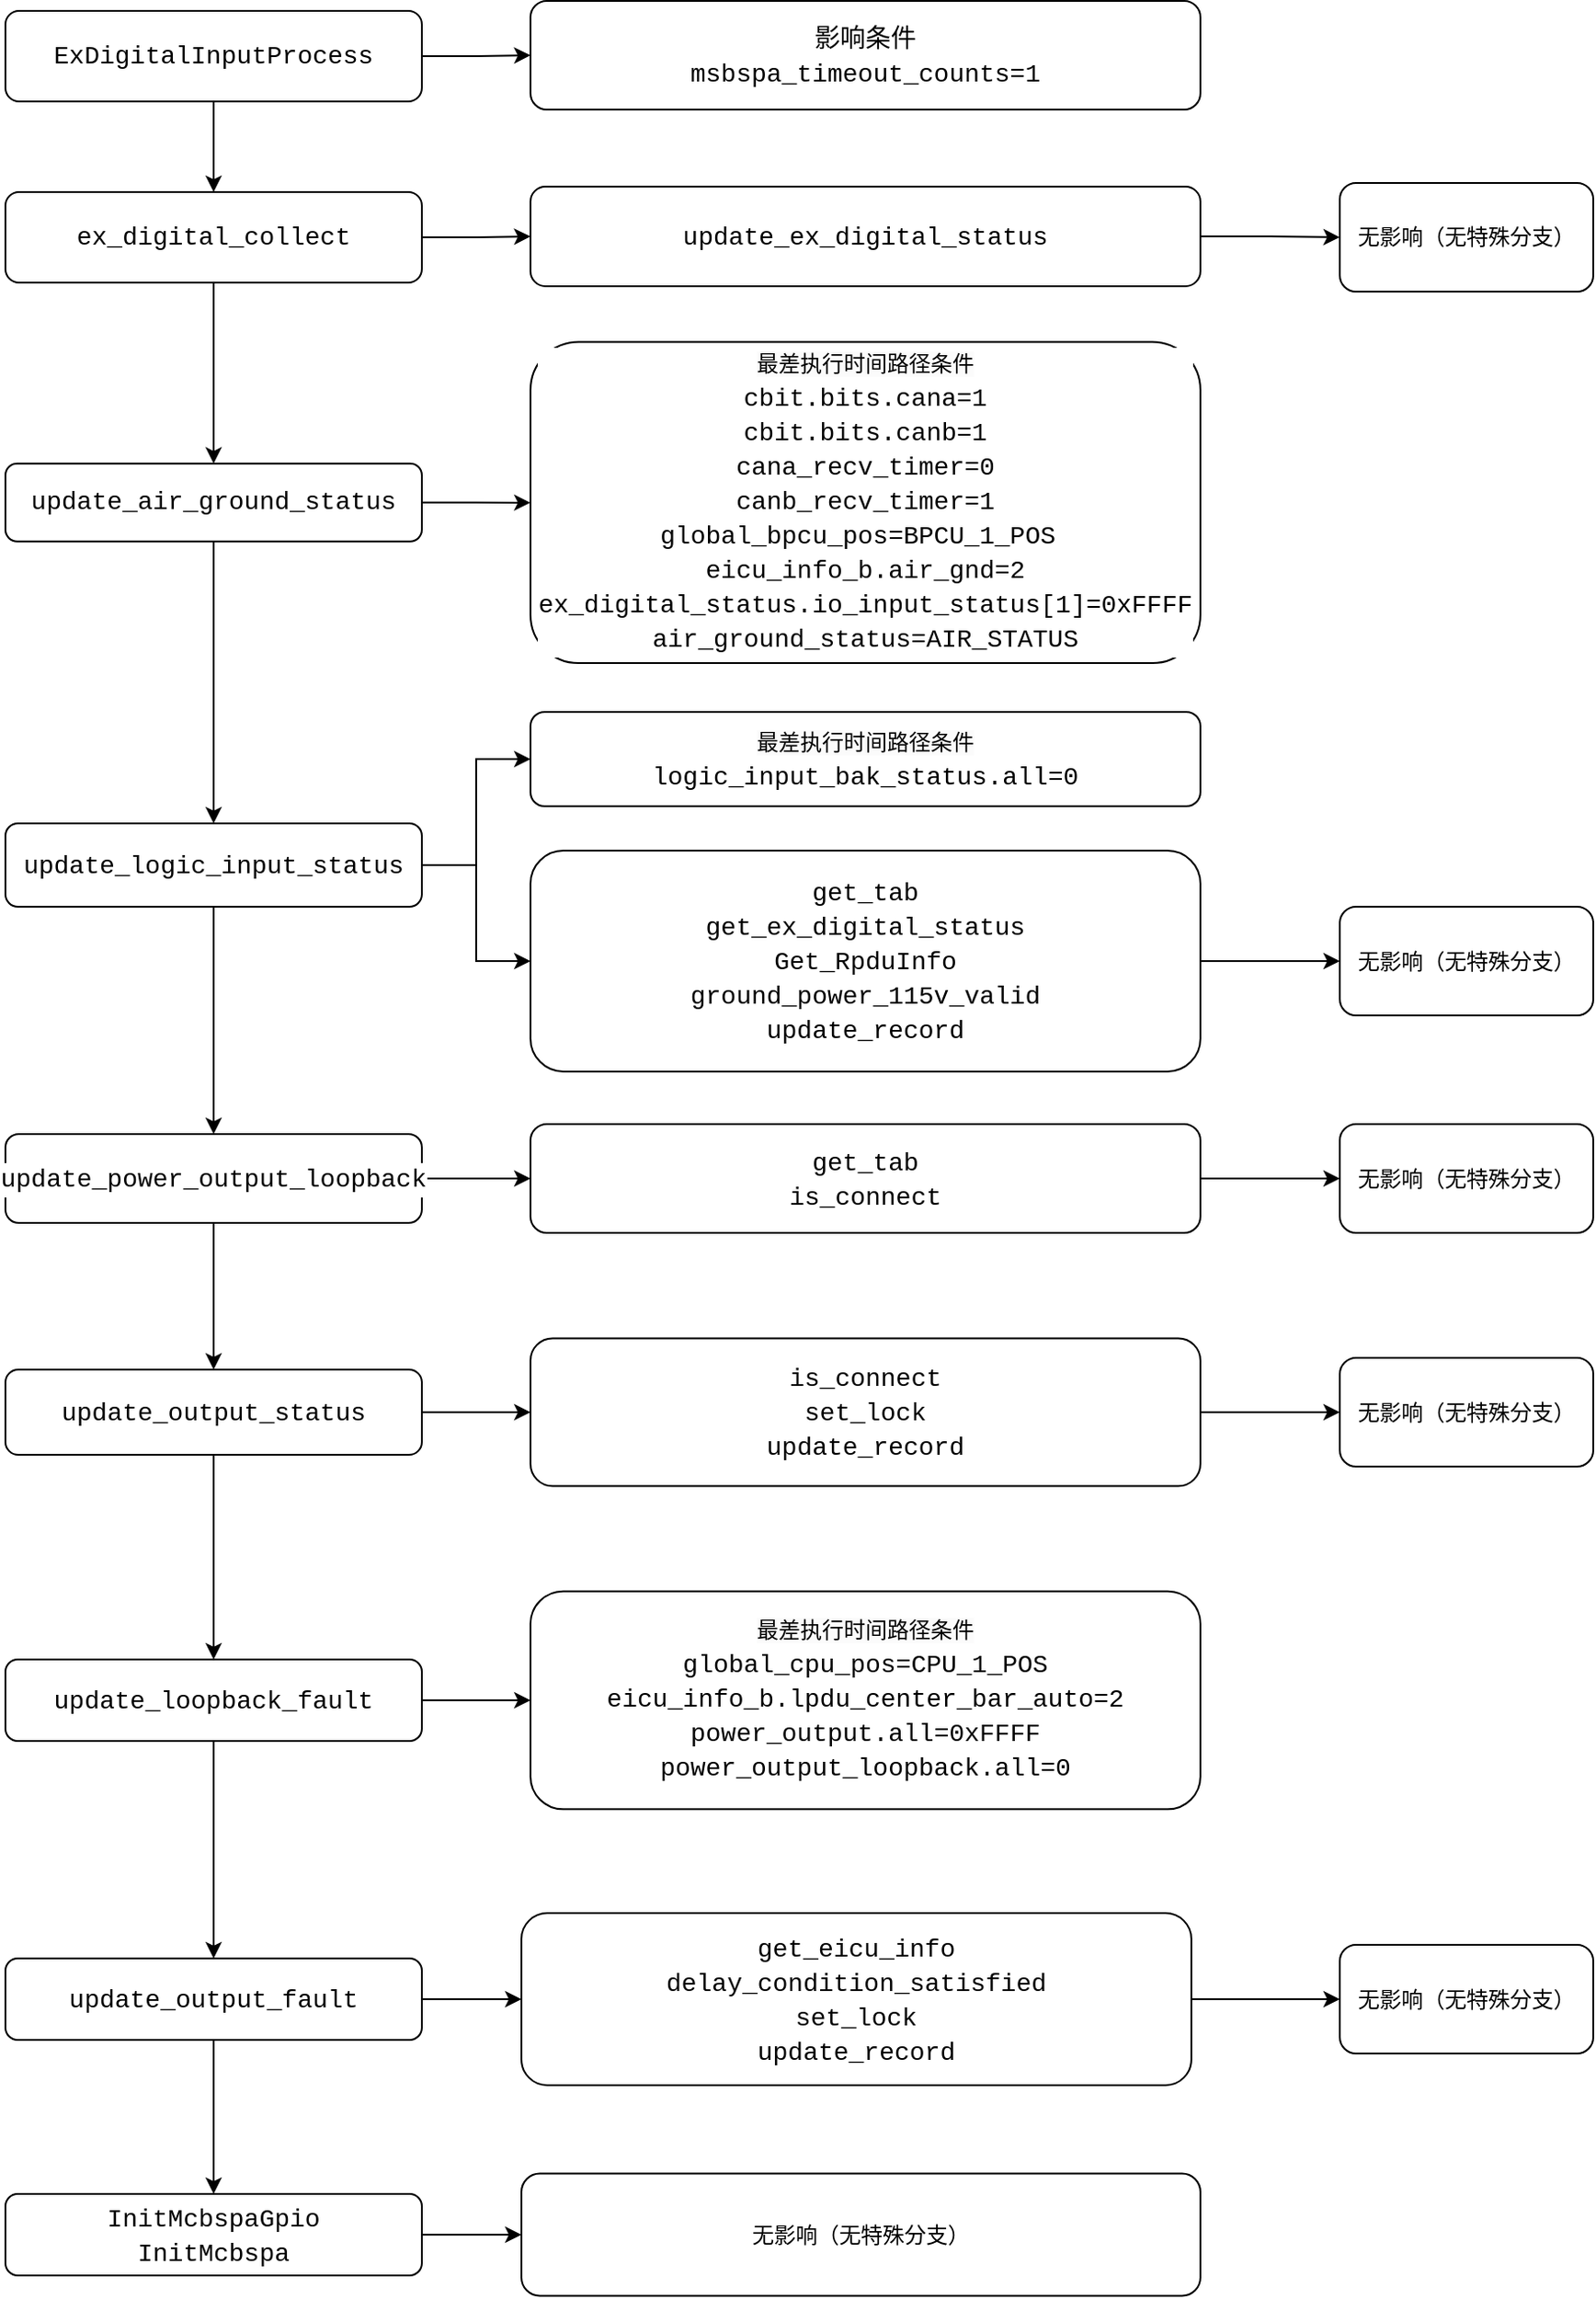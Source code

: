 <mxfile version="24.7.17">
  <diagram name="第 1 页" id="_pvCDaWZoxReVYvZeunP">
    <mxGraphModel dx="1489" dy="819" grid="1" gridSize="10" guides="1" tooltips="1" connect="1" arrows="1" fold="1" page="1" pageScale="1" pageWidth="827" pageHeight="1169" math="0" shadow="0">
      <root>
        <mxCell id="0" />
        <mxCell id="1" parent="0" />
        <mxCell id="ax4Df50NeEjeW72cWsPZ-9" style="edgeStyle=orthogonalEdgeStyle;rounded=0;orthogonalLoop=1;jettySize=auto;html=1;exitX=1;exitY=0.5;exitDx=0;exitDy=0;entryX=0;entryY=0.5;entryDx=0;entryDy=0;fontColor=default;" parent="1" source="-6CV_cl3STBcPkpSoOHj-21" target="ax4Df50NeEjeW72cWsPZ-8" edge="1">
          <mxGeometry relative="1" as="geometry" />
        </mxCell>
        <mxCell id="ax4Df50NeEjeW72cWsPZ-12" value="" style="edgeStyle=orthogonalEdgeStyle;rounded=0;orthogonalLoop=1;jettySize=auto;html=1;fontColor=default;entryX=0.5;entryY=0;entryDx=0;entryDy=0;" parent="1" source="-6CV_cl3STBcPkpSoOHj-21" target="-6CV_cl3STBcPkpSoOHj-41" edge="1">
          <mxGeometry relative="1" as="geometry">
            <mxPoint x="205" y="156" as="targetPoint" />
          </mxGeometry>
        </mxCell>
        <mxCell id="-6CV_cl3STBcPkpSoOHj-21" value="&lt;div style=&quot;background-color: rgb(255, 255, 255); font-family: Consolas, &amp;quot;Courier New&amp;quot;, monospace; font-size: 14px; line-height: 19px; white-space: pre;&quot;&gt;&lt;div style=&quot;line-height: 19px;&quot;&gt;&lt;div style=&quot;line-height: 19px;&quot;&gt;&lt;span style=&quot;&quot;&gt;ExDigitalInputProcess&lt;/span&gt;&lt;span class=&quot;fluent-read-loading&quot;&gt;&lt;/span&gt;&lt;/div&gt;&lt;/div&gt;&lt;/div&gt;" style="rounded=1;whiteSpace=wrap;html=1;fontColor=default;strokeColor=default;" parent="1" vertex="1">
          <mxGeometry x="90" y="70" width="230" height="50" as="geometry" />
        </mxCell>
        <mxCell id="ax4Df50NeEjeW72cWsPZ-3" value="" style="edgeStyle=orthogonalEdgeStyle;rounded=0;orthogonalLoop=1;jettySize=auto;html=1;fontColor=default;" parent="1" source="-6CV_cl3STBcPkpSoOHj-41" target="-6CV_cl3STBcPkpSoOHj-43" edge="1">
          <mxGeometry relative="1" as="geometry" />
        </mxCell>
        <mxCell id="ax4Df50NeEjeW72cWsPZ-21" value="" style="edgeStyle=orthogonalEdgeStyle;rounded=0;orthogonalLoop=1;jettySize=auto;html=1;fontColor=default;" parent="1" source="-6CV_cl3STBcPkpSoOHj-41" target="ax4Df50NeEjeW72cWsPZ-20" edge="1">
          <mxGeometry relative="1" as="geometry" />
        </mxCell>
        <mxCell id="-6CV_cl3STBcPkpSoOHj-41" value="&lt;div style=&quot;background-color: rgb(255, 255, 255); font-family: Consolas, &amp;quot;Courier New&amp;quot;, monospace; font-size: 14px; line-height: 19px; white-space: pre;&quot;&gt;&lt;div style=&quot;line-height: 19px;&quot;&gt;&lt;div style=&quot;line-height: 19px;&quot;&gt;&lt;div style=&quot;line-height: 19px;&quot;&gt;&lt;span style=&quot;&quot;&gt;ex_digital_collect&lt;/span&gt;&lt;/div&gt;&lt;/div&gt;&lt;/div&gt;&lt;/div&gt;" style="rounded=1;whiteSpace=wrap;html=1;fontColor=default;strokeColor=default;" parent="1" vertex="1">
          <mxGeometry x="90" y="170" width="230" height="50" as="geometry" />
        </mxCell>
        <mxCell id="ax4Df50NeEjeW72cWsPZ-5" value="" style="edgeStyle=orthogonalEdgeStyle;rounded=0;orthogonalLoop=1;jettySize=auto;html=1;fontColor=default;" parent="1" source="-6CV_cl3STBcPkpSoOHj-42" target="-6CV_cl3STBcPkpSoOHj-44" edge="1">
          <mxGeometry relative="1" as="geometry" />
        </mxCell>
        <mxCell id="ax4Df50NeEjeW72cWsPZ-32" style="edgeStyle=orthogonalEdgeStyle;rounded=0;orthogonalLoop=1;jettySize=auto;html=1;exitX=1;exitY=0.5;exitDx=0;exitDy=0;entryX=0;entryY=0.5;entryDx=0;entryDy=0;fontColor=default;" parent="1" source="-6CV_cl3STBcPkpSoOHj-42" target="ax4Df50NeEjeW72cWsPZ-26" edge="1">
          <mxGeometry relative="1" as="geometry" />
        </mxCell>
        <mxCell id="ax4Df50NeEjeW72cWsPZ-33" style="edgeStyle=orthogonalEdgeStyle;rounded=0;orthogonalLoop=1;jettySize=auto;html=1;entryX=0;entryY=0.5;entryDx=0;entryDy=0;fontColor=default;" parent="1" source="-6CV_cl3STBcPkpSoOHj-42" target="ax4Df50NeEjeW72cWsPZ-28" edge="1">
          <mxGeometry relative="1" as="geometry" />
        </mxCell>
        <mxCell id="-6CV_cl3STBcPkpSoOHj-42" value="&lt;div style=&quot;background-color: rgb(255, 255, 255); font-family: Consolas, &amp;quot;Courier New&amp;quot;, monospace; font-weight: normal; font-size: 14px; line-height: 19px; white-space: pre;&quot;&gt;&lt;div&gt;&lt;span style=&quot;&quot;&gt;update_logic_input_status&lt;/span&gt;&lt;/div&gt;&lt;/div&gt;" style="rounded=1;whiteSpace=wrap;html=1;fontColor=default;strokeColor=default;" parent="1" vertex="1">
          <mxGeometry x="90" y="518.5" width="230" height="46" as="geometry" />
        </mxCell>
        <mxCell id="ax4Df50NeEjeW72cWsPZ-4" value="" style="edgeStyle=orthogonalEdgeStyle;rounded=0;orthogonalLoop=1;jettySize=auto;html=1;fontColor=default;" parent="1" source="-6CV_cl3STBcPkpSoOHj-43" target="-6CV_cl3STBcPkpSoOHj-42" edge="1">
          <mxGeometry relative="1" as="geometry" />
        </mxCell>
        <mxCell id="ax4Df50NeEjeW72cWsPZ-25" value="" style="edgeStyle=orthogonalEdgeStyle;rounded=0;orthogonalLoop=1;jettySize=auto;html=1;fontColor=default;" parent="1" source="-6CV_cl3STBcPkpSoOHj-43" target="ax4Df50NeEjeW72cWsPZ-24" edge="1">
          <mxGeometry relative="1" as="geometry" />
        </mxCell>
        <mxCell id="-6CV_cl3STBcPkpSoOHj-43" value="&lt;div style=&quot;background-color: rgb(255, 255, 255); font-family: Consolas, &amp;quot;Courier New&amp;quot;, monospace; font-weight: normal; font-size: 14px; line-height: 19px; white-space: pre;&quot;&gt;&lt;div&gt;&lt;span style=&quot;&quot;&gt;update_air_ground_status&lt;/span&gt;&lt;/div&gt;&lt;/div&gt;" style="rounded=1;whiteSpace=wrap;html=1;fontColor=default;strokeColor=default;" parent="1" vertex="1">
          <mxGeometry x="90" y="319.88" width="230" height="43" as="geometry" />
        </mxCell>
        <mxCell id="ax4Df50NeEjeW72cWsPZ-6" value="" style="edgeStyle=orthogonalEdgeStyle;rounded=0;orthogonalLoop=1;jettySize=auto;html=1;fontColor=default;" parent="1" source="-6CV_cl3STBcPkpSoOHj-44" target="-6CV_cl3STBcPkpSoOHj-46" edge="1">
          <mxGeometry relative="1" as="geometry" />
        </mxCell>
        <mxCell id="ax4Df50NeEjeW72cWsPZ-37" value="" style="edgeStyle=orthogonalEdgeStyle;rounded=0;orthogonalLoop=1;jettySize=auto;html=1;fontColor=default;" parent="1" source="-6CV_cl3STBcPkpSoOHj-44" target="ax4Df50NeEjeW72cWsPZ-36" edge="1">
          <mxGeometry relative="1" as="geometry" />
        </mxCell>
        <mxCell id="-6CV_cl3STBcPkpSoOHj-44" value="&lt;div style=&quot;background-color: rgb(255, 255, 255); font-family: Consolas, &amp;quot;Courier New&amp;quot;, monospace; font-weight: normal; font-size: 14px; line-height: 19px; white-space: pre;&quot;&gt;&lt;div&gt;&lt;span style=&quot;&quot;&gt;update_power_output_loopback&lt;/span&gt;&lt;/div&gt;&lt;/div&gt;" style="rounded=1;whiteSpace=wrap;html=1;fontColor=default;strokeColor=default;" parent="1" vertex="1">
          <mxGeometry x="90" y="690" width="230" height="49" as="geometry" />
        </mxCell>
        <mxCell id="ax4Df50NeEjeW72cWsPZ-7" value="" style="edgeStyle=orthogonalEdgeStyle;rounded=0;orthogonalLoop=1;jettySize=auto;html=1;fontColor=default;" parent="1" source="-6CV_cl3STBcPkpSoOHj-46" target="-6CV_cl3STBcPkpSoOHj-47" edge="1">
          <mxGeometry relative="1" as="geometry" />
        </mxCell>
        <mxCell id="ax4Df50NeEjeW72cWsPZ-42" value="" style="edgeStyle=orthogonalEdgeStyle;rounded=0;orthogonalLoop=1;jettySize=auto;html=1;fontColor=default;" parent="1" source="-6CV_cl3STBcPkpSoOHj-46" target="ax4Df50NeEjeW72cWsPZ-41" edge="1">
          <mxGeometry relative="1" as="geometry" />
        </mxCell>
        <mxCell id="-6CV_cl3STBcPkpSoOHj-46" value="&lt;div style=&quot;background-color: rgb(255, 255, 255); font-family: Consolas, &amp;quot;Courier New&amp;quot;, monospace; font-size: 14px; line-height: 19px; white-space: pre;&quot;&gt;&lt;span style=&quot;&quot;&gt;update_output_status&lt;/span&gt;&lt;span class=&quot;fluent-read-loading&quot;&gt;&lt;/span&gt;&lt;/div&gt;" style="rounded=1;whiteSpace=wrap;html=1;fontColor=default;strokeColor=default;" parent="1" vertex="1">
          <mxGeometry x="90" y="820" width="230" height="47" as="geometry" />
        </mxCell>
        <mxCell id="ax4Df50NeEjeW72cWsPZ-47" style="edgeStyle=orthogonalEdgeStyle;rounded=0;orthogonalLoop=1;jettySize=auto;html=1;entryX=0.5;entryY=0;entryDx=0;entryDy=0;fontColor=default;" parent="1" source="-6CV_cl3STBcPkpSoOHj-47" target="ax4Df50NeEjeW72cWsPZ-10" edge="1">
          <mxGeometry relative="1" as="geometry" />
        </mxCell>
        <mxCell id="ax4Df50NeEjeW72cWsPZ-48" value="" style="edgeStyle=orthogonalEdgeStyle;rounded=0;orthogonalLoop=1;jettySize=auto;html=1;fontColor=default;" parent="1" source="-6CV_cl3STBcPkpSoOHj-47" target="ax4Df50NeEjeW72cWsPZ-43" edge="1">
          <mxGeometry relative="1" as="geometry" />
        </mxCell>
        <mxCell id="-6CV_cl3STBcPkpSoOHj-47" value="&lt;div style=&quot;background-color: rgb(255, 255, 255); font-family: Consolas, &amp;quot;Courier New&amp;quot;, monospace; font-size: 14px; line-height: 19px; white-space: pre; -webkit-line-clamp: unset; max-height: unset;&quot;&gt;update_loopback_fault&lt;/div&gt;" style="rounded=1;whiteSpace=wrap;html=1;fontColor=default;strokeColor=default;" parent="1" vertex="1">
          <mxGeometry x="90" y="980" width="230" height="45" as="geometry" />
        </mxCell>
        <mxCell id="ax4Df50NeEjeW72cWsPZ-8" value="&lt;div style=&quot;background-color: rgb(255, 255, 255); font-family: Consolas, &amp;quot;Courier New&amp;quot;, monospace; font-size: 14px; line-height: 19px; white-space: pre;&quot;&gt;&lt;span style=&quot;&quot;&gt;影响条件&lt;/span&gt;&lt;/div&gt;&lt;div style=&quot;background-color: rgb(255, 255, 255); font-family: Consolas, &amp;quot;Courier New&amp;quot;, monospace; font-size: 14px; line-height: 19px; white-space: pre;&quot;&gt;&lt;span style=&quot;&quot;&gt;msbspa_timeout_counts=1&lt;/span&gt;&lt;/div&gt;" style="rounded=1;whiteSpace=wrap;html=1;fontColor=default;" parent="1" vertex="1">
          <mxGeometry x="380" y="64.5" width="370" height="60" as="geometry" />
        </mxCell>
        <mxCell id="ax4Df50NeEjeW72cWsPZ-18" value="" style="edgeStyle=orthogonalEdgeStyle;rounded=0;orthogonalLoop=1;jettySize=auto;html=1;fontColor=default;" parent="1" source="ax4Df50NeEjeW72cWsPZ-10" target="ax4Df50NeEjeW72cWsPZ-15" edge="1">
          <mxGeometry relative="1" as="geometry" />
        </mxCell>
        <mxCell id="ax4Df50NeEjeW72cWsPZ-52" value="" style="edgeStyle=orthogonalEdgeStyle;rounded=0;orthogonalLoop=1;jettySize=auto;html=1;fontColor=default;" parent="1" source="ax4Df50NeEjeW72cWsPZ-10" target="ax4Df50NeEjeW72cWsPZ-51" edge="1">
          <mxGeometry relative="1" as="geometry" />
        </mxCell>
        <mxCell id="ax4Df50NeEjeW72cWsPZ-10" value="&lt;div style=&quot;background-color: rgb(255, 255, 255); font-family: Consolas, &amp;quot;Courier New&amp;quot;, monospace; font-size: 14px; line-height: 19px; white-space: pre; -webkit-line-clamp: unset; max-height: unset;&quot;&gt;&lt;div style=&quot;line-height: 19px;&quot;&gt;&lt;span style=&quot;&quot;&gt;update_output_fault&lt;/span&gt;&lt;/div&gt;&lt;/div&gt;" style="rounded=1;whiteSpace=wrap;html=1;fontColor=default;strokeColor=default;" parent="1" vertex="1">
          <mxGeometry x="90" y="1145" width="230" height="45" as="geometry" />
        </mxCell>
        <mxCell id="ax4Df50NeEjeW72cWsPZ-46" style="edgeStyle=orthogonalEdgeStyle;rounded=0;orthogonalLoop=1;jettySize=auto;html=1;entryX=0;entryY=0.5;entryDx=0;entryDy=0;fontColor=default;" parent="1" source="ax4Df50NeEjeW72cWsPZ-15" target="ax4Df50NeEjeW72cWsPZ-45" edge="1">
          <mxGeometry relative="1" as="geometry" />
        </mxCell>
        <mxCell id="ax4Df50NeEjeW72cWsPZ-15" value="&lt;div style=&quot;background-color: rgb(255, 255, 255); font-family: Consolas, &amp;quot;Courier New&amp;quot;, monospace; font-size: 14px; line-height: 19px; white-space: pre; -webkit-line-clamp: unset; max-height: unset;&quot;&gt;&lt;div style=&quot;line-height: 19px;&quot;&gt;&lt;div style=&quot;line-height: 19px;&quot;&gt;&lt;span style=&quot;&quot;&gt;InitMcbspaGpio&lt;/span&gt;&lt;/div&gt;&lt;div style=&quot;line-height: 19px;&quot;&gt;&lt;div style=&quot;line-height: 19px;&quot;&gt;&lt;span style=&quot;&quot;&gt;InitMcbspa&lt;/span&gt;&lt;/div&gt;&lt;/div&gt;&lt;/div&gt;&lt;/div&gt;" style="rounded=1;whiteSpace=wrap;html=1;fontColor=default;strokeColor=default;" parent="1" vertex="1">
          <mxGeometry x="90" y="1275" width="230" height="45" as="geometry" />
        </mxCell>
        <mxCell id="ax4Df50NeEjeW72cWsPZ-23" value="" style="edgeStyle=orthogonalEdgeStyle;rounded=0;orthogonalLoop=1;jettySize=auto;html=1;fontColor=default;" parent="1" source="ax4Df50NeEjeW72cWsPZ-20" target="ax4Df50NeEjeW72cWsPZ-22" edge="1">
          <mxGeometry relative="1" as="geometry" />
        </mxCell>
        <mxCell id="ax4Df50NeEjeW72cWsPZ-20" value="&lt;div style=&quot;background-color: rgb(255, 255, 255); font-family: Consolas, &amp;quot;Courier New&amp;quot;, monospace; font-size: 14px; line-height: 19px; white-space: pre;&quot;&gt;&lt;span style=&quot;&quot;&gt;update_ex_digital_status&lt;/span&gt;&lt;/div&gt;" style="rounded=1;whiteSpace=wrap;html=1;fontColor=default;" parent="1" vertex="1">
          <mxGeometry x="380" y="167" width="370" height="55" as="geometry" />
        </mxCell>
        <mxCell id="ax4Df50NeEjeW72cWsPZ-22" value="无影响（无特殊分支）" style="rounded=1;whiteSpace=wrap;html=1;fontColor=default;" parent="1" vertex="1">
          <mxGeometry x="827" y="165" width="140" height="60" as="geometry" />
        </mxCell>
        <mxCell id="ax4Df50NeEjeW72cWsPZ-24" value="&lt;div style=&quot;background-color: rgb(255, 255, 255); font-family: Consolas, &amp;quot;Courier New&amp;quot;, monospace; font-size: 14px; line-height: 19px; white-space: pre;&quot;&gt;&lt;span style=&quot;font-family: Helvetica; font-size: 12px; white-space: normal; background-color: rgb(251, 251, 251);&quot;&gt;最差执行时间路径条件&lt;/span&gt;&lt;span style=&quot;&quot;&gt;&lt;br&gt;&lt;/span&gt;&lt;/div&gt;&lt;div style=&quot;background-color: rgb(255, 255, 255); font-family: Consolas, &amp;quot;Courier New&amp;quot;, monospace; font-size: 14px; line-height: 19px; white-space: pre;&quot;&gt;&lt;div style=&quot;line-height: 19px;&quot;&gt;&lt;span style=&quot;&quot;&gt;cbit&lt;/span&gt;.&lt;span style=&quot;&quot;&gt;bits&lt;/span&gt;.&lt;span style=&quot;&quot;&gt;cana=1&lt;/span&gt;&lt;/div&gt;&lt;div style=&quot;line-height: 19px;&quot;&gt;&lt;div style=&quot;line-height: 19px;&quot;&gt;&lt;span style=&quot;&quot;&gt;cbit&lt;/span&gt;.&lt;span style=&quot;&quot;&gt;bits&lt;/span&gt;.&lt;span style=&quot;&quot;&gt;canb=1&lt;/span&gt;&lt;/div&gt;&lt;/div&gt;&lt;/div&gt;&lt;div style=&quot;background-color: rgb(255, 255, 255); font-family: Consolas, &amp;quot;Courier New&amp;quot;, monospace; font-size: 14px; line-height: 19px; white-space: pre;&quot;&gt;&lt;div style=&quot;line-height: 19px;&quot;&gt;&lt;span style=&quot;&quot;&gt;cana_recv_timer=0&lt;/span&gt;&lt;/div&gt;&lt;div style=&quot;line-height: 19px;&quot;&gt;&lt;div style=&quot;line-height: 19px;&quot;&gt;&lt;span style=&quot;&quot;&gt;canb_recv_timer=1&lt;/span&gt;&lt;/div&gt;&lt;/div&gt;&lt;/div&gt;&lt;div style=&quot;background-color: rgb(255, 255, 255); font-family: Consolas, &amp;quot;Courier New&amp;quot;, monospace; font-size: 14px; line-height: 19px; white-space: pre;&quot;&gt;&lt;span style=&quot;&quot;&gt;global_bpcu_pos=&lt;/span&gt;&lt;span style=&quot;&quot;&gt;BPCU_1_POS&lt;/span&gt; &lt;/div&gt;&lt;div style=&quot;background-color: rgb(255, 255, 255); font-family: Consolas, &amp;quot;Courier New&amp;quot;, monospace; font-size: 14px; line-height: 19px; white-space: pre;&quot;&gt;&lt;div style=&quot;line-height: 19px;&quot;&gt;&lt;span style=&quot;&quot;&gt;eicu_info_b.&lt;/span&gt;&lt;span style=&quot;&quot;&gt;air_gnd=2&lt;/span&gt;&lt;/div&gt;&lt;div style=&quot;line-height: 19px;&quot;&gt;&lt;div style=&quot;line-height: 19px;&quot;&gt;&lt;span style=&quot;&quot;&gt;ex_digital_status&lt;/span&gt;.&lt;span style=&quot;&quot;&gt;io_input_status&lt;/span&gt;[&lt;span style=&quot;&quot;&gt;1&lt;/span&gt;]=0xFFFF&lt;/div&gt;&lt;div style=&quot;line-height: 19px;&quot;&gt;&lt;div style=&quot;line-height: 19px;&quot;&gt;&lt;span style=&quot;&quot;&gt;air_ground_status=&lt;/span&gt;&lt;span style=&quot;&quot;&gt;AIR_STATUS&lt;/span&gt;&lt;/div&gt;&lt;/div&gt;&lt;/div&gt;&lt;/div&gt;" style="rounded=1;whiteSpace=wrap;html=1;fontColor=default;" parent="1" vertex="1">
          <mxGeometry x="380" y="252.75" width="370" height="177.25" as="geometry" />
        </mxCell>
        <mxCell id="ax4Df50NeEjeW72cWsPZ-26" value="&lt;div style=&quot;background-color: rgb(255, 255, 255); font-family: Consolas, &amp;quot;Courier New&amp;quot;, monospace; font-size: 14px; line-height: 19px; white-space: pre;&quot;&gt;&lt;span style=&quot;font-family: Helvetica; font-size: 12px; white-space: normal; background-color: rgb(251, 251, 251);&quot;&gt;最差执行时间路径条件&lt;/span&gt;&lt;span style=&quot;&quot;&gt;&lt;br&gt;&lt;/span&gt;&lt;/div&gt;&lt;div style=&quot;background-color: rgb(255, 255, 255); font-family: Consolas, &amp;quot;Courier New&amp;quot;, monospace; font-size: 14px; line-height: 19px; white-space: pre;&quot;&gt;&lt;span style=&quot;&quot;&gt;logic_input_bak_status&lt;/span&gt;.&lt;span style=&quot;&quot;&gt;all=0&lt;/span&gt;&lt;/div&gt;" style="rounded=1;whiteSpace=wrap;html=1;fontColor=default;" parent="1" vertex="1">
          <mxGeometry x="380" y="457" width="370" height="52" as="geometry" />
        </mxCell>
        <mxCell id="ax4Df50NeEjeW72cWsPZ-38" value="" style="edgeStyle=orthogonalEdgeStyle;rounded=0;orthogonalLoop=1;jettySize=auto;html=1;fontColor=default;" parent="1" source="ax4Df50NeEjeW72cWsPZ-28" target="ax4Df50NeEjeW72cWsPZ-34" edge="1">
          <mxGeometry relative="1" as="geometry" />
        </mxCell>
        <mxCell id="ax4Df50NeEjeW72cWsPZ-28" value="&lt;div style=&quot;background-color: rgb(255, 255, 255); font-family: Consolas, &amp;quot;Courier New&amp;quot;, monospace; font-weight: normal; font-size: 14px; line-height: 19px; white-space: pre;&quot;&gt;&lt;div&gt;&lt;span style=&quot;&quot;&gt;get_tab&lt;/span&gt;&lt;/div&gt;&lt;/div&gt;&lt;div style=&quot;background-color: rgb(255, 255, 255); font-family: Consolas, &amp;quot;Courier New&amp;quot;, monospace; font-size: 14px; line-height: 19px; white-space: pre;&quot;&gt;&lt;span style=&quot;&quot;&gt;get_ex_digital_status&lt;/span&gt;&lt;/div&gt;&lt;div style=&quot;background-color: rgb(255, 255, 255); font-family: Consolas, &amp;quot;Courier New&amp;quot;, monospace; font-size: 14px; line-height: 19px; white-space: pre;&quot;&gt;&lt;div style=&quot;line-height: 19px;&quot;&gt;&lt;span style=&quot;&quot;&gt;Get_RpduInfo&lt;/span&gt;&lt;/div&gt;&lt;div style=&quot;line-height: 19px;&quot;&gt;&lt;div style=&quot;line-height: 19px;&quot;&gt;&lt;span style=&quot;&quot;&gt;ground_power_115v_valid&lt;/span&gt;&lt;/div&gt;&lt;div style=&quot;line-height: 19px;&quot;&gt;&lt;div style=&quot;line-height: 19px;&quot;&gt;&lt;span style=&quot;&quot;&gt;update_record&lt;/span&gt;&lt;/div&gt;&lt;/div&gt;&lt;/div&gt;&lt;/div&gt;" style="rounded=1;whiteSpace=wrap;html=1;fontColor=default;" parent="1" vertex="1">
          <mxGeometry x="380" y="533.5" width="370" height="122" as="geometry" />
        </mxCell>
        <mxCell id="ax4Df50NeEjeW72cWsPZ-34" value="无影响（无特殊分支）" style="rounded=1;whiteSpace=wrap;html=1;fontColor=default;" parent="1" vertex="1">
          <mxGeometry x="827" y="564.5" width="140" height="60" as="geometry" />
        </mxCell>
        <mxCell id="ax4Df50NeEjeW72cWsPZ-40" value="" style="edgeStyle=orthogonalEdgeStyle;rounded=0;orthogonalLoop=1;jettySize=auto;html=1;fontColor=default;" parent="1" source="ax4Df50NeEjeW72cWsPZ-36" target="ax4Df50NeEjeW72cWsPZ-39" edge="1">
          <mxGeometry relative="1" as="geometry" />
        </mxCell>
        <mxCell id="ax4Df50NeEjeW72cWsPZ-36" value="&lt;div style=&quot;background-color: rgb(255, 255, 255); font-family: Consolas, &amp;quot;Courier New&amp;quot;, monospace; font-size: 14px; line-height: 19px; white-space: pre;&quot;&gt;&lt;span style=&quot;&quot;&gt;get_tab&lt;/span&gt;&lt;/div&gt;&lt;div style=&quot;background-color: rgb(255, 255, 255); font-family: Consolas, &amp;quot;Courier New&amp;quot;, monospace; font-size: 14px; line-height: 19px; white-space: pre;&quot;&gt;&lt;div style=&quot;line-height: 19px;&quot;&gt;&lt;span style=&quot;&quot;&gt;is_connect&lt;/span&gt;&lt;/div&gt;&lt;/div&gt;" style="rounded=1;whiteSpace=wrap;html=1;fontColor=default;" parent="1" vertex="1">
          <mxGeometry x="380" y="684.5" width="370" height="60" as="geometry" />
        </mxCell>
        <mxCell id="ax4Df50NeEjeW72cWsPZ-39" value="无影响（无特殊分支）" style="rounded=1;whiteSpace=wrap;html=1;fontColor=default;" parent="1" vertex="1">
          <mxGeometry x="827" y="684.5" width="140" height="60" as="geometry" />
        </mxCell>
        <mxCell id="ax4Df50NeEjeW72cWsPZ-50" value="" style="edgeStyle=orthogonalEdgeStyle;rounded=0;orthogonalLoop=1;jettySize=auto;html=1;fontColor=default;" parent="1" source="ax4Df50NeEjeW72cWsPZ-41" target="ax4Df50NeEjeW72cWsPZ-49" edge="1">
          <mxGeometry relative="1" as="geometry" />
        </mxCell>
        <mxCell id="ax4Df50NeEjeW72cWsPZ-41" value="&lt;div style=&quot;background-color: rgb(255, 255, 255); font-family: Consolas, &amp;quot;Courier New&amp;quot;, monospace; font-weight: normal; font-size: 14px; line-height: 19px; white-space: pre;&quot;&gt;&lt;div&gt;&lt;div style=&quot;line-height: 19px;&quot;&gt;&lt;div style=&quot;line-height: 19px;&quot;&gt;&lt;span style=&quot;&quot;&gt;is_connect&lt;/span&gt;&lt;/div&gt;&lt;div style=&quot;line-height: 19px;&quot;&gt;&lt;div style=&quot;line-height: 19px;&quot;&gt;&lt;span style=&quot;&quot;&gt;set_lock&lt;/span&gt;&lt;/div&gt;&lt;div style=&quot;line-height: 19px;&quot;&gt;&lt;div style=&quot;line-height: 19px;&quot;&gt;&lt;span style=&quot;&quot;&gt;update_record&lt;/span&gt;&lt;/div&gt;&lt;/div&gt;&lt;/div&gt;&lt;/div&gt;&lt;/div&gt;&lt;/div&gt;" style="rounded=1;whiteSpace=wrap;html=1;fontColor=default;" parent="1" vertex="1">
          <mxGeometry x="380" y="802.75" width="370" height="81.5" as="geometry" />
        </mxCell>
        <mxCell id="ax4Df50NeEjeW72cWsPZ-43" value="&lt;div style=&quot;background-color: rgb(255, 255, 255); font-family: Consolas, &amp;quot;Courier New&amp;quot;, monospace; font-weight: normal; font-size: 14px; line-height: 19px; white-space: pre;&quot;&gt;&lt;div&gt;&lt;div style=&quot;line-height: 19px;&quot;&gt;&lt;span style=&quot;font-family: Helvetica; font-size: 12px; white-space: normal; background-color: rgb(251, 251, 251);&quot;&gt;最差执行时间路径条件&lt;/span&gt;&lt;/div&gt;&lt;/div&gt;&lt;div&gt;&lt;span style=&quot;&quot;&gt;global_cpu_pos=&lt;/span&gt;&lt;span style=&quot;&quot;&gt;CPU_1_POS&lt;/span&gt;&lt;/div&gt;&lt;/div&gt;&lt;div style=&quot;background-color: rgb(255, 255, 255); font-family: Consolas, &amp;quot;Courier New&amp;quot;, monospace; font-size: 14px; line-height: 19px; white-space: pre;&quot;&gt;eicu_info_b.lpdu_center_bar_auto=2&lt;br&gt;&lt;/div&gt;&lt;div style=&quot;background-color: rgb(255, 255, 255); font-family: Consolas, &amp;quot;Courier New&amp;quot;, monospace; font-size: 14px; line-height: 19px; white-space: pre;&quot;&gt;&lt;div style=&quot;line-height: 19px;&quot;&gt;&lt;span style=&quot;&quot;&gt;power_output&lt;/span&gt;.&lt;span style=&quot;&quot;&gt;all=0xFFFF&lt;/span&gt;&lt;/div&gt;&lt;div style=&quot;line-height: 19px;&quot;&gt;&lt;div style=&quot;line-height: 19px;&quot;&gt;&lt;span style=&quot;&quot;&gt;power_output_loopback&lt;/span&gt;.&lt;span style=&quot;&quot;&gt;all=0&lt;/span&gt;&lt;/div&gt;&lt;/div&gt;&lt;/div&gt;" style="rounded=1;whiteSpace=wrap;html=1;fontColor=default;" parent="1" vertex="1">
          <mxGeometry x="380" y="942.37" width="370" height="120.25" as="geometry" />
        </mxCell>
        <mxCell id="ax4Df50NeEjeW72cWsPZ-45" value="无影响（无特殊分支）" style="rounded=1;whiteSpace=wrap;html=1;fontColor=default;" parent="1" vertex="1">
          <mxGeometry x="375" y="1263.75" width="375" height="67.5" as="geometry" />
        </mxCell>
        <mxCell id="ax4Df50NeEjeW72cWsPZ-49" value="无影响（无特殊分支）" style="rounded=1;whiteSpace=wrap;html=1;fontColor=default;" parent="1" vertex="1">
          <mxGeometry x="827" y="813.5" width="140" height="60" as="geometry" />
        </mxCell>
        <mxCell id="ax4Df50NeEjeW72cWsPZ-54" value="" style="edgeStyle=orthogonalEdgeStyle;rounded=0;orthogonalLoop=1;jettySize=auto;html=1;fontColor=default;" parent="1" source="ax4Df50NeEjeW72cWsPZ-51" target="ax4Df50NeEjeW72cWsPZ-53" edge="1">
          <mxGeometry relative="1" as="geometry" />
        </mxCell>
        <mxCell id="ax4Df50NeEjeW72cWsPZ-51" value="&lt;div style=&quot;background-color: rgb(255, 255, 255); font-family: Consolas, &amp;quot;Courier New&amp;quot;, monospace; font-weight: normal; font-size: 14px; line-height: 19px; white-space: pre;&quot;&gt;&lt;div&gt;&lt;span style=&quot;&quot;&gt;get_eicu_info&lt;/span&gt;&lt;/div&gt;&lt;/div&gt;&lt;div style=&quot;background-color: rgb(255, 255, 255); font-family: Consolas, &amp;quot;Courier New&amp;quot;, monospace; font-size: 14px; line-height: 19px; white-space: pre;&quot;&gt;&lt;span style=&quot;&quot;&gt;delay_condition_satisfied&lt;/span&gt;&lt;/div&gt;&lt;div style=&quot;background-color: rgb(255, 255, 255); font-family: Consolas, &amp;quot;Courier New&amp;quot;, monospace; font-size: 14px; line-height: 19px; white-space: pre;&quot;&gt;&lt;div style=&quot;line-height: 19px;&quot;&gt;&lt;span style=&quot;&quot;&gt;set_lock&lt;/span&gt;&lt;/div&gt;&lt;div style=&quot;line-height: 19px;&quot;&gt;&lt;div style=&quot;line-height: 19px;&quot;&gt;&lt;span style=&quot;&quot;&gt;update_record&lt;/span&gt;&lt;/div&gt;&lt;/div&gt;&lt;/div&gt;" style="rounded=1;whiteSpace=wrap;html=1;fontColor=default;" parent="1" vertex="1">
          <mxGeometry x="375" y="1120" width="370" height="95" as="geometry" />
        </mxCell>
        <mxCell id="ax4Df50NeEjeW72cWsPZ-53" value="无影响（无特殊分支）" style="rounded=1;whiteSpace=wrap;html=1;fontColor=default;" parent="1" vertex="1">
          <mxGeometry x="827" y="1137.5" width="140" height="60" as="geometry" />
        </mxCell>
      </root>
    </mxGraphModel>
  </diagram>
</mxfile>
